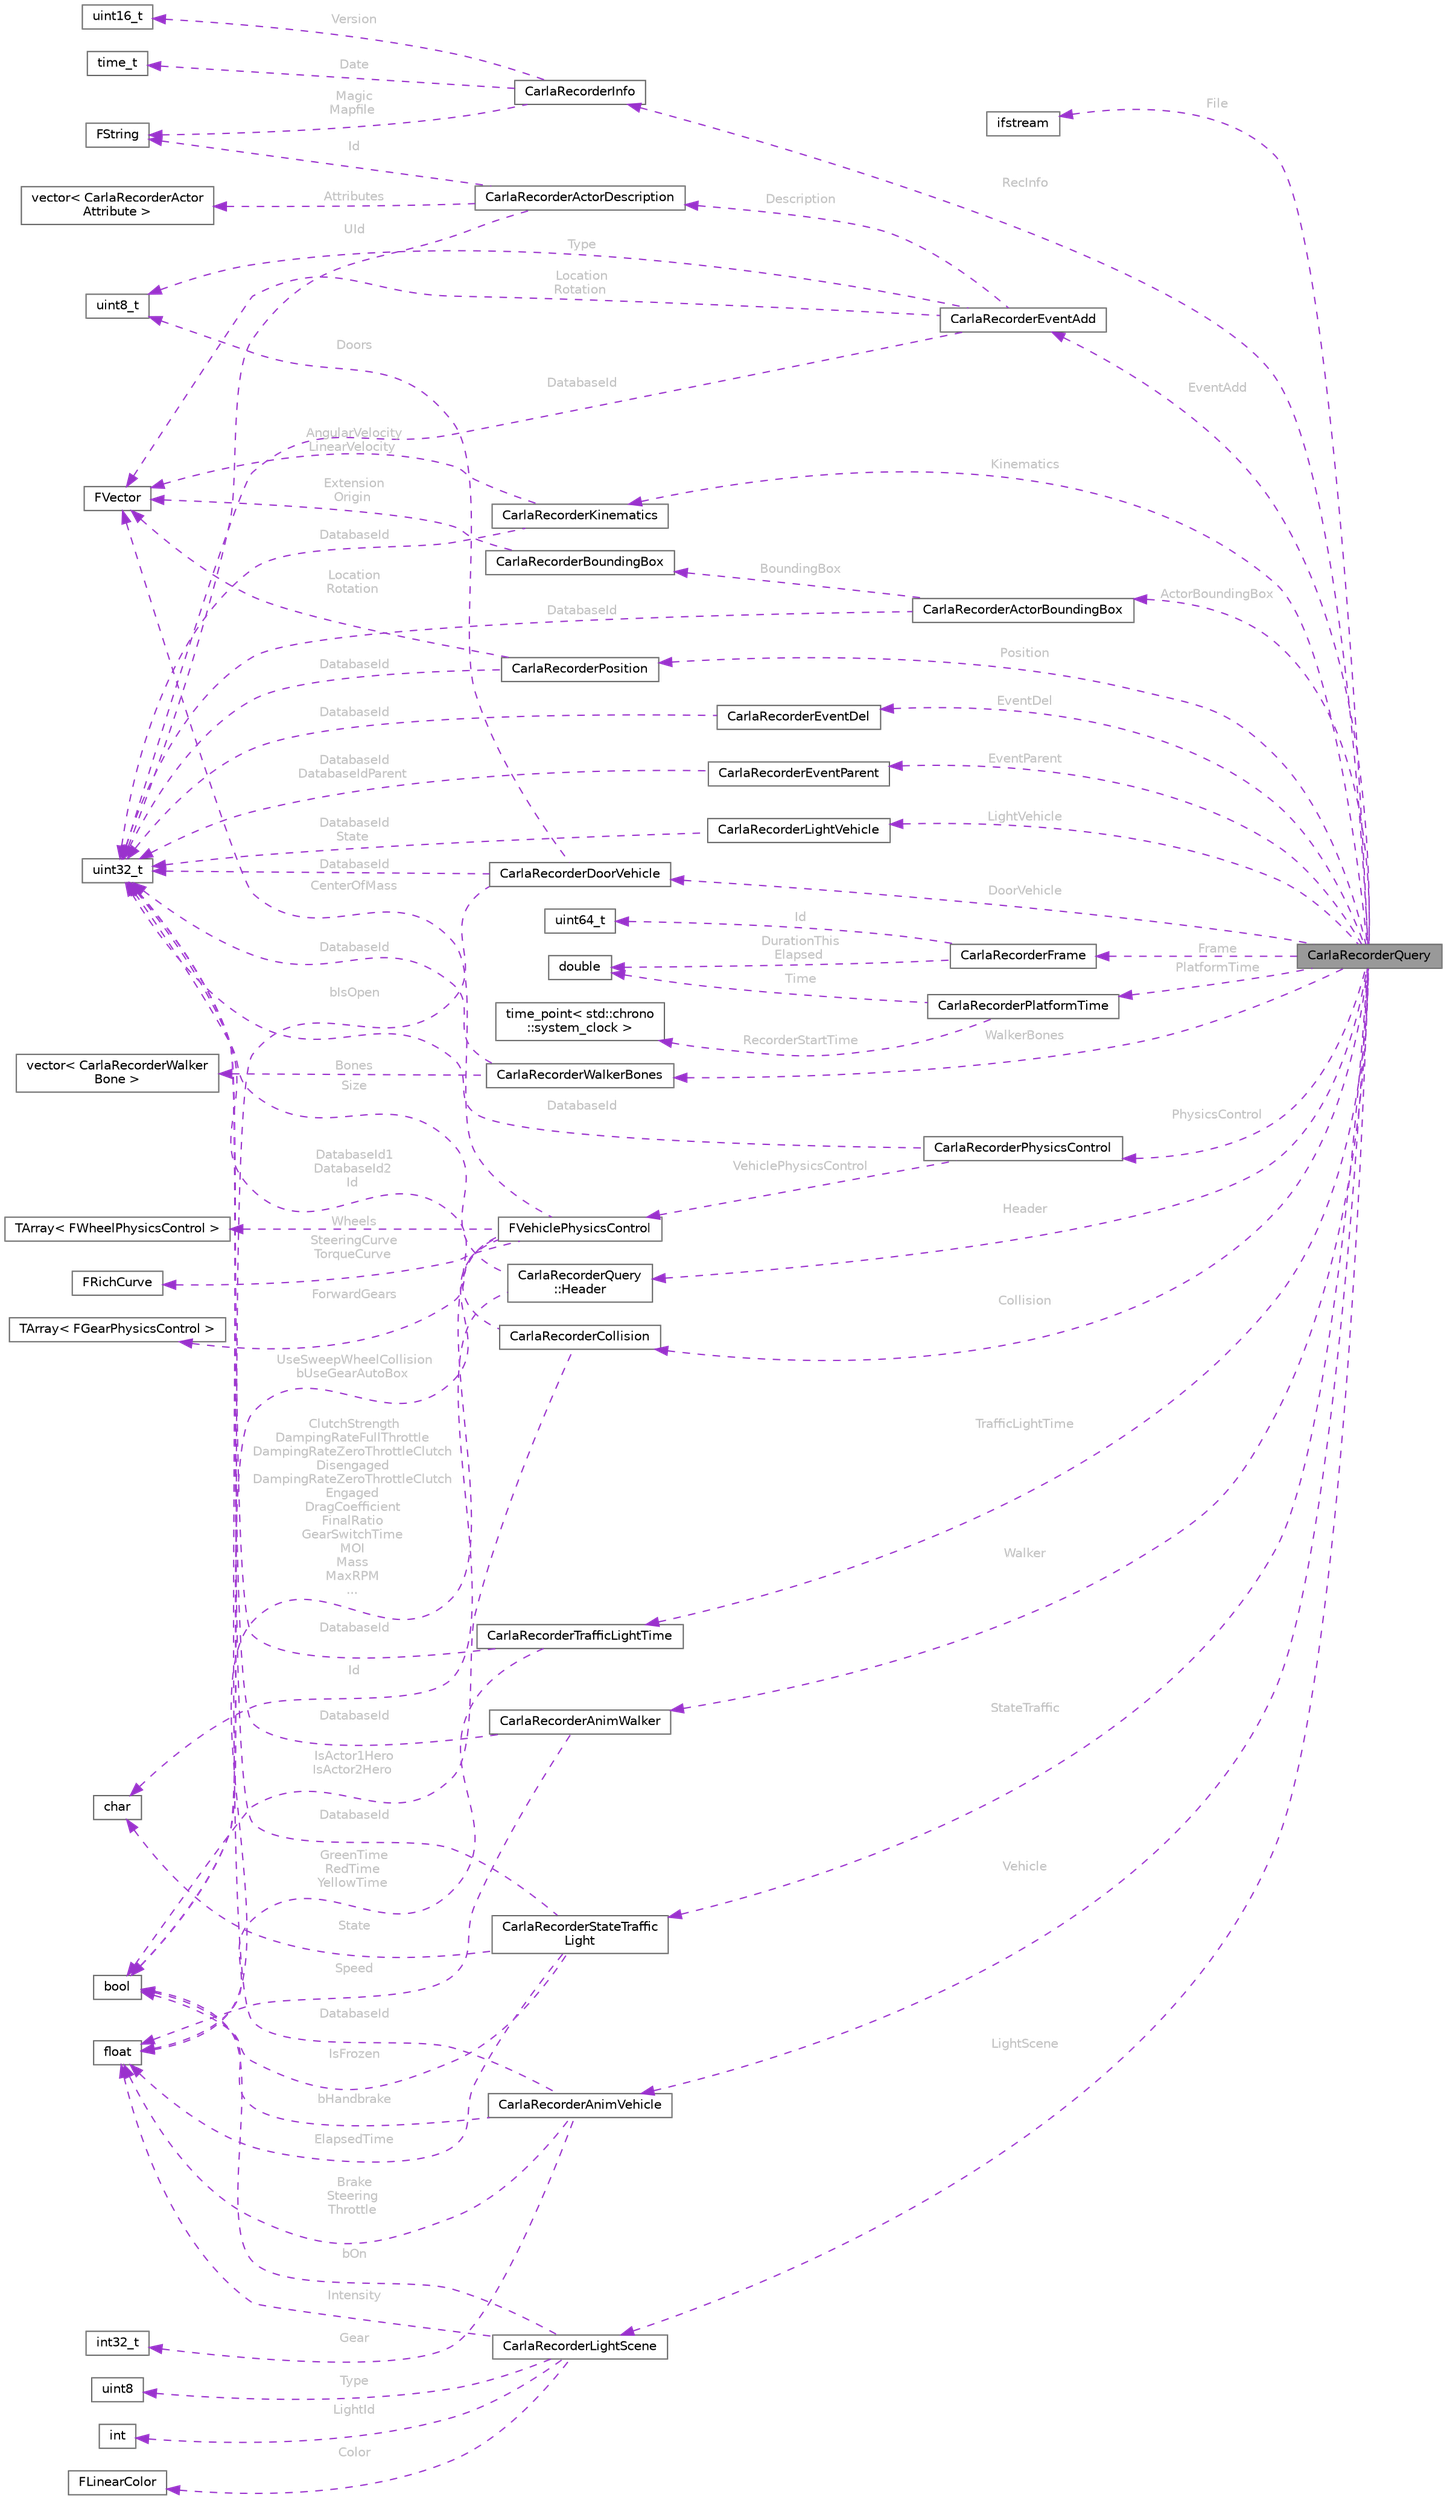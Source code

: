 digraph "CarlaRecorderQuery"
{
 // INTERACTIVE_SVG=YES
 // LATEX_PDF_SIZE
  bgcolor="transparent";
  edge [fontname=Helvetica,fontsize=10,labelfontname=Helvetica,labelfontsize=10];
  node [fontname=Helvetica,fontsize=10,shape=box,height=0.2,width=0.4];
  rankdir="LR";
  Node1 [id="Node000001",label="CarlaRecorderQuery",height=0.2,width=0.4,color="gray40", fillcolor="grey60", style="filled", fontcolor="black",tooltip=" "];
  Node2 -> Node1 [id="edge1_Node000001_Node000002",dir="back",color="darkorchid3",style="dashed",tooltip=" ",label=" File",fontcolor="grey" ];
  Node2 [id="Node000002",label="ifstream",height=0.2,width=0.4,color="gray40", fillcolor="white", style="filled",tooltip=" "];
  Node3 -> Node1 [id="edge2_Node000001_Node000003",dir="back",color="darkorchid3",style="dashed",tooltip=" ",label=" Header",fontcolor="grey" ];
  Node3 [id="Node000003",label="CarlaRecorderQuery\l::Header",height=0.2,width=0.4,color="gray40", fillcolor="white", style="filled",URL="$d6/d9e/structCarlaRecorderQuery_1_1Header.html",tooltip=" "];
  Node4 -> Node3 [id="edge3_Node000003_Node000004",dir="back",color="darkorchid3",style="dashed",tooltip=" ",label=" Id",fontcolor="grey" ];
  Node4 [id="Node000004",label="char",height=0.2,width=0.4,color="gray40", fillcolor="white", style="filled",tooltip=" "];
  Node5 -> Node3 [id="edge4_Node000003_Node000005",dir="back",color="darkorchid3",style="dashed",tooltip=" ",label=" Size",fontcolor="grey" ];
  Node5 [id="Node000005",label="uint32_t",height=0.2,width=0.4,color="gray40", fillcolor="white", style="filled",tooltip=" "];
  Node6 -> Node1 [id="edge5_Node000001_Node000006",dir="back",color="darkorchid3",style="dashed",tooltip=" ",label=" RecInfo",fontcolor="grey" ];
  Node6 [id="Node000006",label="CarlaRecorderInfo",height=0.2,width=0.4,color="gray40", fillcolor="white", style="filled",URL="$da/dab/structCarlaRecorderInfo.html",tooltip=" "];
  Node7 -> Node6 [id="edge6_Node000006_Node000007",dir="back",color="darkorchid3",style="dashed",tooltip=" ",label=" Version",fontcolor="grey" ];
  Node7 [id="Node000007",label="uint16_t",height=0.2,width=0.4,color="gray40", fillcolor="white", style="filled",tooltip=" "];
  Node8 -> Node6 [id="edge7_Node000006_Node000008",dir="back",color="darkorchid3",style="dashed",tooltip=" ",label=" Magic\nMapfile",fontcolor="grey" ];
  Node8 [id="Node000008",label="FString",height=0.2,width=0.4,color="gray40", fillcolor="white", style="filled",tooltip=" "];
  Node9 -> Node6 [id="edge8_Node000006_Node000009",dir="back",color="darkorchid3",style="dashed",tooltip=" ",label=" Date",fontcolor="grey" ];
  Node9 [id="Node000009",label="time_t",height=0.2,width=0.4,color="gray40", fillcolor="white", style="filled",tooltip=" "];
  Node10 -> Node1 [id="edge9_Node000001_Node000010",dir="back",color="darkorchid3",style="dashed",tooltip=" ",label=" Frame",fontcolor="grey" ];
  Node10 [id="Node000010",label="CarlaRecorderFrame",height=0.2,width=0.4,color="gray40", fillcolor="white", style="filled",URL="$d9/df8/structCarlaRecorderFrame.html",tooltip=" "];
  Node11 -> Node10 [id="edge10_Node000010_Node000011",dir="back",color="darkorchid3",style="dashed",tooltip=" ",label=" Id",fontcolor="grey" ];
  Node11 [id="Node000011",label="uint64_t",height=0.2,width=0.4,color="gray40", fillcolor="white", style="filled",tooltip=" "];
  Node12 -> Node10 [id="edge11_Node000010_Node000012",dir="back",color="darkorchid3",style="dashed",tooltip=" ",label=" DurationThis\nElapsed",fontcolor="grey" ];
  Node12 [id="Node000012",label="double",height=0.2,width=0.4,color="gray40", fillcolor="white", style="filled",tooltip=" "];
  Node13 -> Node1 [id="edge12_Node000001_Node000013",dir="back",color="darkorchid3",style="dashed",tooltip=" ",label=" EventAdd",fontcolor="grey" ];
  Node13 [id="Node000013",label="CarlaRecorderEventAdd",height=0.2,width=0.4,color="gray40", fillcolor="white", style="filled",URL="$d9/dfc/structCarlaRecorderEventAdd.html",tooltip=" "];
  Node5 -> Node13 [id="edge13_Node000013_Node000005",dir="back",color="darkorchid3",style="dashed",tooltip=" ",label=" DatabaseId",fontcolor="grey" ];
  Node14 -> Node13 [id="edge14_Node000013_Node000014",dir="back",color="darkorchid3",style="dashed",tooltip=" ",label=" Type",fontcolor="grey" ];
  Node14 [id="Node000014",label="uint8_t",height=0.2,width=0.4,color="gray40", fillcolor="white", style="filled",tooltip=" "];
  Node15 -> Node13 [id="edge15_Node000013_Node000015",dir="back",color="darkorchid3",style="dashed",tooltip=" ",label=" Location\nRotation",fontcolor="grey" ];
  Node15 [id="Node000015",label="FVector",height=0.2,width=0.4,color="gray40", fillcolor="white", style="filled",tooltip=" "];
  Node16 -> Node13 [id="edge16_Node000013_Node000016",dir="back",color="darkorchid3",style="dashed",tooltip=" ",label=" Description",fontcolor="grey" ];
  Node16 [id="Node000016",label="CarlaRecorderActorDescription",height=0.2,width=0.4,color="gray40", fillcolor="white", style="filled",URL="$d5/dbe/structCarlaRecorderActorDescription.html",tooltip=" "];
  Node5 -> Node16 [id="edge17_Node000016_Node000005",dir="back",color="darkorchid3",style="dashed",tooltip=" ",label=" UId",fontcolor="grey" ];
  Node8 -> Node16 [id="edge18_Node000016_Node000008",dir="back",color="darkorchid3",style="dashed",tooltip=" ",label=" Id",fontcolor="grey" ];
  Node17 -> Node16 [id="edge19_Node000016_Node000017",dir="back",color="darkorchid3",style="dashed",tooltip=" ",label=" Attributes",fontcolor="grey" ];
  Node17 [id="Node000017",label="vector\< CarlaRecorderActor\lAttribute \>",height=0.2,width=0.4,color="gray40", fillcolor="white", style="filled",tooltip=" "];
  Node18 -> Node1 [id="edge20_Node000001_Node000018",dir="back",color="darkorchid3",style="dashed",tooltip=" ",label=" EventDel",fontcolor="grey" ];
  Node18 [id="Node000018",label="CarlaRecorderEventDel",height=0.2,width=0.4,color="gray40", fillcolor="white", style="filled",URL="$d1/d23/structCarlaRecorderEventDel.html",tooltip=" "];
  Node5 -> Node18 [id="edge21_Node000018_Node000005",dir="back",color="darkorchid3",style="dashed",tooltip=" ",label=" DatabaseId",fontcolor="grey" ];
  Node19 -> Node1 [id="edge22_Node000001_Node000019",dir="back",color="darkorchid3",style="dashed",tooltip=" ",label=" EventParent",fontcolor="grey" ];
  Node19 [id="Node000019",label="CarlaRecorderEventParent",height=0.2,width=0.4,color="gray40", fillcolor="white", style="filled",URL="$db/dbe/structCarlaRecorderEventParent.html",tooltip=" "];
  Node5 -> Node19 [id="edge23_Node000019_Node000005",dir="back",color="darkorchid3",style="dashed",tooltip=" ",label=" DatabaseId\nDatabaseIdParent",fontcolor="grey" ];
  Node20 -> Node1 [id="edge24_Node000001_Node000020",dir="back",color="darkorchid3",style="dashed",tooltip=" ",label=" Position",fontcolor="grey" ];
  Node20 [id="Node000020",label="CarlaRecorderPosition",height=0.2,width=0.4,color="gray40", fillcolor="white", style="filled",URL="$d3/d16/structCarlaRecorderPosition.html",tooltip=" "];
  Node5 -> Node20 [id="edge25_Node000020_Node000005",dir="back",color="darkorchid3",style="dashed",tooltip=" ",label=" DatabaseId",fontcolor="grey" ];
  Node15 -> Node20 [id="edge26_Node000020_Node000015",dir="back",color="darkorchid3",style="dashed",tooltip=" ",label=" Location\nRotation",fontcolor="grey" ];
  Node21 -> Node1 [id="edge27_Node000001_Node000021",dir="back",color="darkorchid3",style="dashed",tooltip=" ",label=" Collision",fontcolor="grey" ];
  Node21 [id="Node000021",label="CarlaRecorderCollision",height=0.2,width=0.4,color="gray40", fillcolor="white", style="filled",URL="$d6/d25/structCarlaRecorderCollision.html",tooltip=" "];
  Node5 -> Node21 [id="edge28_Node000021_Node000005",dir="back",color="darkorchid3",style="dashed",tooltip=" ",label=" DatabaseId1\nDatabaseId2\nId",fontcolor="grey" ];
  Node22 -> Node21 [id="edge29_Node000021_Node000022",dir="back",color="darkorchid3",style="dashed",tooltip=" ",label=" IsActor1Hero\nIsActor2Hero",fontcolor="grey" ];
  Node22 [id="Node000022",label="bool",height=0.2,width=0.4,color="gray40", fillcolor="white", style="filled",tooltip=" "];
  Node23 -> Node1 [id="edge30_Node000001_Node000023",dir="back",color="darkorchid3",style="dashed",tooltip=" ",label=" StateTraffic",fontcolor="grey" ];
  Node23 [id="Node000023",label="CarlaRecorderStateTraffic\lLight",height=0.2,width=0.4,color="gray40", fillcolor="white", style="filled",URL="$d1/dc9/structCarlaRecorderStateTrafficLight.html",tooltip=" "];
  Node5 -> Node23 [id="edge31_Node000023_Node000005",dir="back",color="darkorchid3",style="dashed",tooltip=" ",label=" DatabaseId",fontcolor="grey" ];
  Node22 -> Node23 [id="edge32_Node000023_Node000022",dir="back",color="darkorchid3",style="dashed",tooltip=" ",label=" IsFrozen",fontcolor="grey" ];
  Node24 -> Node23 [id="edge33_Node000023_Node000024",dir="back",color="darkorchid3",style="dashed",tooltip=" ",label=" ElapsedTime",fontcolor="grey" ];
  Node24 [id="Node000024",label="float",height=0.2,width=0.4,color="gray40", fillcolor="white", style="filled",tooltip=" "];
  Node4 -> Node23 [id="edge34_Node000023_Node000004",dir="back",color="darkorchid3",style="dashed",tooltip=" ",label=" State",fontcolor="grey" ];
  Node25 -> Node1 [id="edge35_Node000001_Node000025",dir="back",color="darkorchid3",style="dashed",tooltip=" ",label=" Vehicle",fontcolor="grey" ];
  Node25 [id="Node000025",label="CarlaRecorderAnimVehicle",height=0.2,width=0.4,color="gray40", fillcolor="white", style="filled",URL="$d8/d88/structCarlaRecorderAnimVehicle.html",tooltip=" "];
  Node5 -> Node25 [id="edge36_Node000025_Node000005",dir="back",color="darkorchid3",style="dashed",tooltip=" ",label=" DatabaseId",fontcolor="grey" ];
  Node24 -> Node25 [id="edge37_Node000025_Node000024",dir="back",color="darkorchid3",style="dashed",tooltip=" ",label=" Brake\nSteering\nThrottle",fontcolor="grey" ];
  Node22 -> Node25 [id="edge38_Node000025_Node000022",dir="back",color="darkorchid3",style="dashed",tooltip=" ",label=" bHandbrake",fontcolor="grey" ];
  Node26 -> Node25 [id="edge39_Node000025_Node000026",dir="back",color="darkorchid3",style="dashed",tooltip=" ",label=" Gear",fontcolor="grey" ];
  Node26 [id="Node000026",label="int32_t",height=0.2,width=0.4,color="gray40", fillcolor="white", style="filled",tooltip=" "];
  Node27 -> Node1 [id="edge40_Node000001_Node000027",dir="back",color="darkorchid3",style="dashed",tooltip=" ",label=" Walker",fontcolor="grey" ];
  Node27 [id="Node000027",label="CarlaRecorderAnimWalker",height=0.2,width=0.4,color="gray40", fillcolor="white", style="filled",URL="$dc/dc8/structCarlaRecorderAnimWalker.html",tooltip=" "];
  Node5 -> Node27 [id="edge41_Node000027_Node000005",dir="back",color="darkorchid3",style="dashed",tooltip=" ",label=" DatabaseId",fontcolor="grey" ];
  Node24 -> Node27 [id="edge42_Node000027_Node000024",dir="back",color="darkorchid3",style="dashed",tooltip=" ",label=" Speed",fontcolor="grey" ];
  Node28 -> Node1 [id="edge43_Node000001_Node000028",dir="back",color="darkorchid3",style="dashed",tooltip=" ",label=" LightVehicle",fontcolor="grey" ];
  Node28 [id="Node000028",label="CarlaRecorderLightVehicle",height=0.2,width=0.4,color="gray40", fillcolor="white", style="filled",URL="$d8/d3b/structCarlaRecorderLightVehicle.html",tooltip=" "];
  Node5 -> Node28 [id="edge44_Node000028_Node000005",dir="back",color="darkorchid3",style="dashed",tooltip=" ",label=" DatabaseId\nState",fontcolor="grey" ];
  Node29 -> Node1 [id="edge45_Node000001_Node000029",dir="back",color="darkorchid3",style="dashed",tooltip=" ",label=" LightScene",fontcolor="grey" ];
  Node29 [id="Node000029",label="CarlaRecorderLightScene",height=0.2,width=0.4,color="gray40", fillcolor="white", style="filled",URL="$d0/db0/structCarlaRecorderLightScene.html",tooltip=" "];
  Node30 -> Node29 [id="edge46_Node000029_Node000030",dir="back",color="darkorchid3",style="dashed",tooltip=" ",label=" LightId",fontcolor="grey" ];
  Node30 [id="Node000030",label="int",height=0.2,width=0.4,color="gray40", fillcolor="white", style="filled",tooltip=" "];
  Node24 -> Node29 [id="edge47_Node000029_Node000024",dir="back",color="darkorchid3",style="dashed",tooltip=" ",label=" Intensity",fontcolor="grey" ];
  Node31 -> Node29 [id="edge48_Node000029_Node000031",dir="back",color="darkorchid3",style="dashed",tooltip=" ",label=" Color",fontcolor="grey" ];
  Node31 [id="Node000031",label="FLinearColor",height=0.2,width=0.4,color="gray40", fillcolor="white", style="filled",tooltip=" "];
  Node22 -> Node29 [id="edge49_Node000029_Node000022",dir="back",color="darkorchid3",style="dashed",tooltip=" ",label=" bOn",fontcolor="grey" ];
  Node32 -> Node29 [id="edge50_Node000029_Node000032",dir="back",color="darkorchid3",style="dashed",tooltip=" ",label=" Type",fontcolor="grey" ];
  Node32 [id="Node000032",label="uint8",height=0.2,width=0.4,color="gray40", fillcolor="white", style="filled",tooltip=" "];
  Node33 -> Node1 [id="edge51_Node000001_Node000033",dir="back",color="darkorchid3",style="dashed",tooltip=" ",label=" Kinematics",fontcolor="grey" ];
  Node33 [id="Node000033",label="CarlaRecorderKinematics",height=0.2,width=0.4,color="gray40", fillcolor="white", style="filled",URL="$dd/d47/structCarlaRecorderKinematics.html",tooltip=" "];
  Node5 -> Node33 [id="edge52_Node000033_Node000005",dir="back",color="darkorchid3",style="dashed",tooltip=" ",label=" DatabaseId",fontcolor="grey" ];
  Node15 -> Node33 [id="edge53_Node000033_Node000015",dir="back",color="darkorchid3",style="dashed",tooltip=" ",label=" AngularVelocity\nLinearVelocity",fontcolor="grey" ];
  Node34 -> Node1 [id="edge54_Node000001_Node000034",dir="back",color="darkorchid3",style="dashed",tooltip=" ",label=" ActorBoundingBox",fontcolor="grey" ];
  Node34 [id="Node000034",label="CarlaRecorderActorBoundingBox",height=0.2,width=0.4,color="gray40", fillcolor="white", style="filled",URL="$dc/d9c/structCarlaRecorderActorBoundingBox.html",tooltip=" "];
  Node5 -> Node34 [id="edge55_Node000034_Node000005",dir="back",color="darkorchid3",style="dashed",tooltip=" ",label=" DatabaseId",fontcolor="grey" ];
  Node35 -> Node34 [id="edge56_Node000034_Node000035",dir="back",color="darkorchid3",style="dashed",tooltip=" ",label=" BoundingBox",fontcolor="grey" ];
  Node35 [id="Node000035",label="CarlaRecorderBoundingBox",height=0.2,width=0.4,color="gray40", fillcolor="white", style="filled",URL="$d8/dee/structCarlaRecorderBoundingBox.html",tooltip=" "];
  Node15 -> Node35 [id="edge57_Node000035_Node000015",dir="back",color="darkorchid3",style="dashed",tooltip=" ",label=" Extension\nOrigin",fontcolor="grey" ];
  Node36 -> Node1 [id="edge58_Node000001_Node000036",dir="back",color="darkorchid3",style="dashed",tooltip=" ",label=" PlatformTime",fontcolor="grey" ];
  Node36 [id="Node000036",label="CarlaRecorderPlatformTime",height=0.2,width=0.4,color="gray40", fillcolor="white", style="filled",URL="$d2/de4/structCarlaRecorderPlatformTime.html",tooltip=" "];
  Node37 -> Node36 [id="edge59_Node000036_Node000037",dir="back",color="darkorchid3",style="dashed",tooltip=" ",label=" RecorderStartTime",fontcolor="grey" ];
  Node37 [id="Node000037",label="time_point\< std::chrono\l::system_clock \>",height=0.2,width=0.4,color="gray40", fillcolor="white", style="filled",tooltip=" "];
  Node12 -> Node36 [id="edge60_Node000036_Node000012",dir="back",color="darkorchid3",style="dashed",tooltip=" ",label=" Time",fontcolor="grey" ];
  Node38 -> Node1 [id="edge61_Node000001_Node000038",dir="back",color="darkorchid3",style="dashed",tooltip=" ",label=" PhysicsControl",fontcolor="grey" ];
  Node38 [id="Node000038",label="CarlaRecorderPhysicsControl",height=0.2,width=0.4,color="gray40", fillcolor="white", style="filled",URL="$d3/daa/structCarlaRecorderPhysicsControl.html",tooltip=" "];
  Node5 -> Node38 [id="edge62_Node000038_Node000005",dir="back",color="darkorchid3",style="dashed",tooltip=" ",label=" DatabaseId",fontcolor="grey" ];
  Node39 -> Node38 [id="edge63_Node000038_Node000039",dir="back",color="darkorchid3",style="dashed",tooltip=" ",label=" VehiclePhysicsControl",fontcolor="grey" ];
  Node39 [id="Node000039",label="FVehiclePhysicsControl",height=0.2,width=0.4,color="gray40", fillcolor="white", style="filled",URL="$d1/dbe/structFVehiclePhysicsControl.html",tooltip=" "];
  Node40 -> Node39 [id="edge64_Node000039_Node000040",dir="back",color="darkorchid3",style="dashed",tooltip=" ",label=" SteeringCurve\nTorqueCurve",fontcolor="grey" ];
  Node40 [id="Node000040",label="FRichCurve",height=0.2,width=0.4,color="gray40", fillcolor="white", style="filled",tooltip=" "];
  Node24 -> Node39 [id="edge65_Node000039_Node000024",dir="back",color="darkorchid3",style="dashed",tooltip=" ",label=" ClutchStrength\nDampingRateFullThrottle\nDampingRateZeroThrottleClutch\lDisengaged\nDampingRateZeroThrottleClutch\lEngaged\nDragCoefficient\nFinalRatio\nGearSwitchTime\nMOI\nMass\nMaxRPM\n...",fontcolor="grey" ];
  Node22 -> Node39 [id="edge66_Node000039_Node000022",dir="back",color="darkorchid3",style="dashed",tooltip=" ",label=" UseSweepWheelCollision\nbUseGearAutoBox",fontcolor="grey" ];
  Node41 -> Node39 [id="edge67_Node000039_Node000041",dir="back",color="darkorchid3",style="dashed",tooltip=" ",label=" ForwardGears",fontcolor="grey" ];
  Node41 [id="Node000041",label="TArray\< FGearPhysicsControl \>",height=0.2,width=0.4,color="gray40", fillcolor="white", style="filled",tooltip=" "];
  Node15 -> Node39 [id="edge68_Node000039_Node000015",dir="back",color="darkorchid3",style="dashed",tooltip=" ",label=" CenterOfMass",fontcolor="grey" ];
  Node42 -> Node39 [id="edge69_Node000039_Node000042",dir="back",color="darkorchid3",style="dashed",tooltip=" ",label=" Wheels",fontcolor="grey" ];
  Node42 [id="Node000042",label="TArray\< FWheelPhysicsControl \>",height=0.2,width=0.4,color="gray40", fillcolor="white", style="filled",tooltip=" "];
  Node43 -> Node1 [id="edge70_Node000001_Node000043",dir="back",color="darkorchid3",style="dashed",tooltip=" ",label=" TrafficLightTime",fontcolor="grey" ];
  Node43 [id="Node000043",label="CarlaRecorderTrafficLightTime",height=0.2,width=0.4,color="gray40", fillcolor="white", style="filled",URL="$dd/d99/structCarlaRecorderTrafficLightTime.html",tooltip=" "];
  Node5 -> Node43 [id="edge71_Node000043_Node000005",dir="back",color="darkorchid3",style="dashed",tooltip=" ",label=" DatabaseId",fontcolor="grey" ];
  Node24 -> Node43 [id="edge72_Node000043_Node000024",dir="back",color="darkorchid3",style="dashed",tooltip=" ",label=" GreenTime\nRedTime\nYellowTime",fontcolor="grey" ];
  Node44 -> Node1 [id="edge73_Node000001_Node000044",dir="back",color="darkorchid3",style="dashed",tooltip=" ",label=" WalkerBones",fontcolor="grey" ];
  Node44 [id="Node000044",label="CarlaRecorderWalkerBones",height=0.2,width=0.4,color="gray40", fillcolor="white", style="filled",URL="$dd/dfc/structCarlaRecorderWalkerBones.html",tooltip=" "];
  Node5 -> Node44 [id="edge74_Node000044_Node000005",dir="back",color="darkorchid3",style="dashed",tooltip=" ",label=" DatabaseId",fontcolor="grey" ];
  Node45 -> Node44 [id="edge75_Node000044_Node000045",dir="back",color="darkorchid3",style="dashed",tooltip=" ",label=" Bones",fontcolor="grey" ];
  Node45 [id="Node000045",label="vector\< CarlaRecorderWalker\lBone \>",height=0.2,width=0.4,color="gray40", fillcolor="white", style="filled",tooltip=" "];
  Node46 -> Node1 [id="edge76_Node000001_Node000046",dir="back",color="darkorchid3",style="dashed",tooltip=" ",label=" DoorVehicle",fontcolor="grey" ];
  Node46 [id="Node000046",label="CarlaRecorderDoorVehicle",height=0.2,width=0.4,color="gray40", fillcolor="white", style="filled",URL="$dd/d8d/structCarlaRecorderDoorVehicle.html",tooltip=" "];
  Node5 -> Node46 [id="edge77_Node000046_Node000005",dir="back",color="darkorchid3",style="dashed",tooltip=" ",label=" DatabaseId",fontcolor="grey" ];
  Node14 -> Node46 [id="edge78_Node000046_Node000014",dir="back",color="darkorchid3",style="dashed",tooltip=" ",label=" Doors",fontcolor="grey" ];
  Node22 -> Node46 [id="edge79_Node000046_Node000022",dir="back",color="darkorchid3",style="dashed",tooltip=" ",label=" bIsOpen",fontcolor="grey" ];
}
